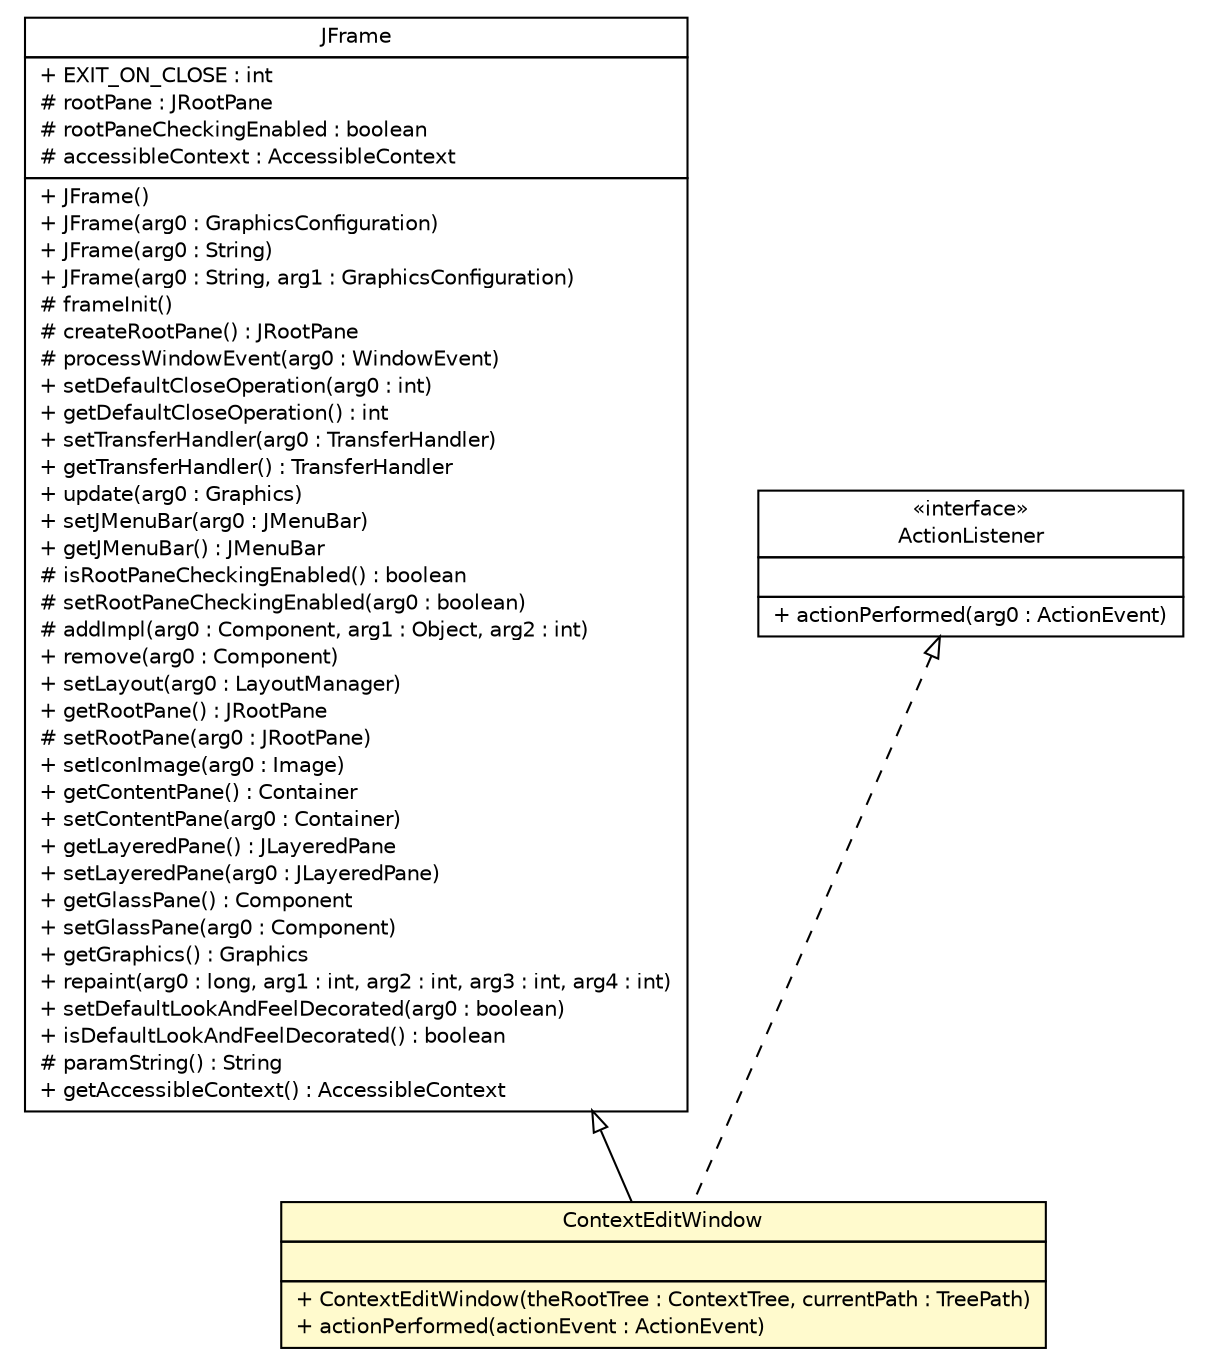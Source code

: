#!/usr/local/bin/dot
#
# Class diagram 
# Generated by UMLGraph version R5_6 (http://www.umlgraph.org/)
#

digraph G {
	edge [fontname="Helvetica",fontsize=10,labelfontname="Helvetica",labelfontsize=10];
	node [fontname="Helvetica",fontsize=10,shape=plaintext];
	nodesep=0.25;
	ranksep=0.5;
	// sorcer.core.provider.cataloger.ui.ContextEditWindow
	c100749 [label=<<table title="sorcer.core.provider.cataloger.ui.ContextEditWindow" border="0" cellborder="1" cellspacing="0" cellpadding="2" port="p" bgcolor="lemonChiffon" href="./ContextEditWindow.html">
		<tr><td><table border="0" cellspacing="0" cellpadding="1">
<tr><td align="center" balign="center"> ContextEditWindow </td></tr>
		</table></td></tr>
		<tr><td><table border="0" cellspacing="0" cellpadding="1">
<tr><td align="left" balign="left">  </td></tr>
		</table></td></tr>
		<tr><td><table border="0" cellspacing="0" cellpadding="1">
<tr><td align="left" balign="left"> + ContextEditWindow(theRootTree : ContextTree, currentPath : TreePath) </td></tr>
<tr><td align="left" balign="left"> + actionPerformed(actionEvent : ActionEvent) </td></tr>
		</table></td></tr>
		</table>>, URL="./ContextEditWindow.html", fontname="Helvetica", fontcolor="black", fontsize=10.0];
	//sorcer.core.provider.cataloger.ui.ContextEditWindow extends javax.swing.JFrame
	c100886:p -> c100749:p [dir=back,arrowtail=empty];
	//sorcer.core.provider.cataloger.ui.ContextEditWindow implements java.awt.event.ActionListener
	c100887:p -> c100749:p [dir=back,arrowtail=empty,style=dashed];
	// javax.swing.JFrame
	c100886 [label=<<table title="javax.swing.JFrame" border="0" cellborder="1" cellspacing="0" cellpadding="2" port="p" href="http://docs.oracle.com/javase/7/docs/api/javax/swing/JFrame.html">
		<tr><td><table border="0" cellspacing="0" cellpadding="1">
<tr><td align="center" balign="center"> JFrame </td></tr>
		</table></td></tr>
		<tr><td><table border="0" cellspacing="0" cellpadding="1">
<tr><td align="left" balign="left"> + EXIT_ON_CLOSE : int </td></tr>
<tr><td align="left" balign="left"> # rootPane : JRootPane </td></tr>
<tr><td align="left" balign="left"> # rootPaneCheckingEnabled : boolean </td></tr>
<tr><td align="left" balign="left"> # accessibleContext : AccessibleContext </td></tr>
		</table></td></tr>
		<tr><td><table border="0" cellspacing="0" cellpadding="1">
<tr><td align="left" balign="left"> + JFrame() </td></tr>
<tr><td align="left" balign="left"> + JFrame(arg0 : GraphicsConfiguration) </td></tr>
<tr><td align="left" balign="left"> + JFrame(arg0 : String) </td></tr>
<tr><td align="left" balign="left"> + JFrame(arg0 : String, arg1 : GraphicsConfiguration) </td></tr>
<tr><td align="left" balign="left"> # frameInit() </td></tr>
<tr><td align="left" balign="left"> # createRootPane() : JRootPane </td></tr>
<tr><td align="left" balign="left"> # processWindowEvent(arg0 : WindowEvent) </td></tr>
<tr><td align="left" balign="left"> + setDefaultCloseOperation(arg0 : int) </td></tr>
<tr><td align="left" balign="left"> + getDefaultCloseOperation() : int </td></tr>
<tr><td align="left" balign="left"> + setTransferHandler(arg0 : TransferHandler) </td></tr>
<tr><td align="left" balign="left"> + getTransferHandler() : TransferHandler </td></tr>
<tr><td align="left" balign="left"> + update(arg0 : Graphics) </td></tr>
<tr><td align="left" balign="left"> + setJMenuBar(arg0 : JMenuBar) </td></tr>
<tr><td align="left" balign="left"> + getJMenuBar() : JMenuBar </td></tr>
<tr><td align="left" balign="left"> # isRootPaneCheckingEnabled() : boolean </td></tr>
<tr><td align="left" balign="left"> # setRootPaneCheckingEnabled(arg0 : boolean) </td></tr>
<tr><td align="left" balign="left"> # addImpl(arg0 : Component, arg1 : Object, arg2 : int) </td></tr>
<tr><td align="left" balign="left"> + remove(arg0 : Component) </td></tr>
<tr><td align="left" balign="left"> + setLayout(arg0 : LayoutManager) </td></tr>
<tr><td align="left" balign="left"> + getRootPane() : JRootPane </td></tr>
<tr><td align="left" balign="left"> # setRootPane(arg0 : JRootPane) </td></tr>
<tr><td align="left" balign="left"> + setIconImage(arg0 : Image) </td></tr>
<tr><td align="left" balign="left"> + getContentPane() : Container </td></tr>
<tr><td align="left" balign="left"> + setContentPane(arg0 : Container) </td></tr>
<tr><td align="left" balign="left"> + getLayeredPane() : JLayeredPane </td></tr>
<tr><td align="left" balign="left"> + setLayeredPane(arg0 : JLayeredPane) </td></tr>
<tr><td align="left" balign="left"> + getGlassPane() : Component </td></tr>
<tr><td align="left" balign="left"> + setGlassPane(arg0 : Component) </td></tr>
<tr><td align="left" balign="left"> + getGraphics() : Graphics </td></tr>
<tr><td align="left" balign="left"> + repaint(arg0 : long, arg1 : int, arg2 : int, arg3 : int, arg4 : int) </td></tr>
<tr><td align="left" balign="left"> + setDefaultLookAndFeelDecorated(arg0 : boolean) </td></tr>
<tr><td align="left" balign="left"> + isDefaultLookAndFeelDecorated() : boolean </td></tr>
<tr><td align="left" balign="left"> # paramString() : String </td></tr>
<tr><td align="left" balign="left"> + getAccessibleContext() : AccessibleContext </td></tr>
		</table></td></tr>
		</table>>, URL="http://docs.oracle.com/javase/7/docs/api/javax/swing/JFrame.html", fontname="Helvetica", fontcolor="black", fontsize=10.0];
	// java.awt.event.ActionListener
	c100887 [label=<<table title="java.awt.event.ActionListener" border="0" cellborder="1" cellspacing="0" cellpadding="2" port="p" href="http://docs.oracle.com/javase/7/docs/api/java/awt/event/ActionListener.html">
		<tr><td><table border="0" cellspacing="0" cellpadding="1">
<tr><td align="center" balign="center"> &#171;interface&#187; </td></tr>
<tr><td align="center" balign="center"> ActionListener </td></tr>
		</table></td></tr>
		<tr><td><table border="0" cellspacing="0" cellpadding="1">
<tr><td align="left" balign="left">  </td></tr>
		</table></td></tr>
		<tr><td><table border="0" cellspacing="0" cellpadding="1">
<tr><td align="left" balign="left"> + actionPerformed(arg0 : ActionEvent) </td></tr>
		</table></td></tr>
		</table>>, URL="http://docs.oracle.com/javase/7/docs/api/java/awt/event/ActionListener.html", fontname="Helvetica", fontcolor="black", fontsize=10.0];
}

